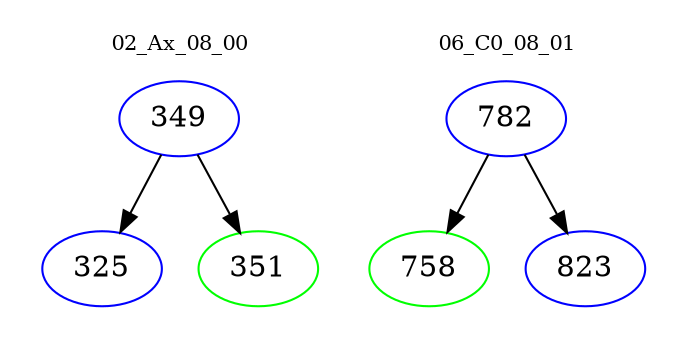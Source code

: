 digraph{
subgraph cluster_0 {
color = white
label = "02_Ax_08_00";
fontsize=10;
T0_349 [label="349", color="blue"]
T0_349 -> T0_325 [color="black"]
T0_325 [label="325", color="blue"]
T0_349 -> T0_351 [color="black"]
T0_351 [label="351", color="green"]
}
subgraph cluster_1 {
color = white
label = "06_C0_08_01";
fontsize=10;
T1_782 [label="782", color="blue"]
T1_782 -> T1_758 [color="black"]
T1_758 [label="758", color="green"]
T1_782 -> T1_823 [color="black"]
T1_823 [label="823", color="blue"]
}
}
